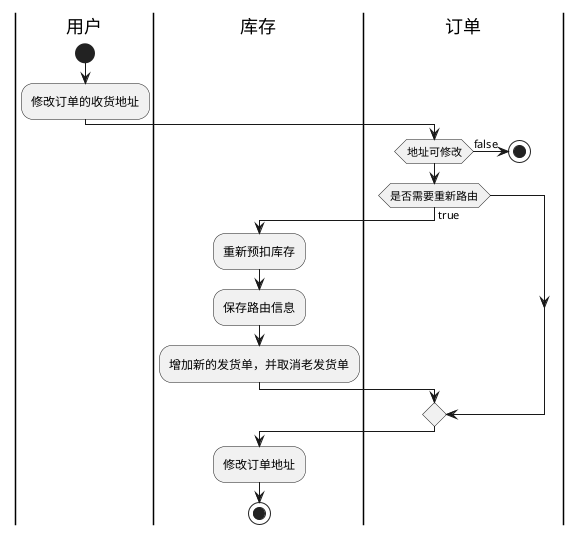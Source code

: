 @startuml

|用户|

start
:修改订单的收货地址;
|库存|
|订单|
if(地址可修改) then(false)
    stop;
endif;
if(是否需要重新路由) then(true)
        |库存|
        :重新预扣库存;
        :保存路由信息;
        :增加新的发货单，并取消老发货单;
endif;

:修改订单地址;


stop
@enduml

支付之前可以修改地址，支付之后不能修改地址。

抢购单不用重新路由。
如果不修改省市区街道，可以不用路由。

